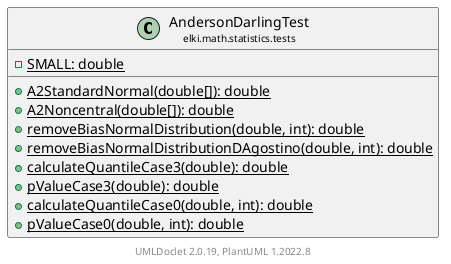 @startuml
    remove .*\.(Instance|Par|Parameterizer|Factory)$
    set namespaceSeparator none
    hide empty fields
    hide empty methods

    class "<size:14>AndersonDarlingTest\n<size:10>elki.math.statistics.tests" as elki.math.statistics.tests.AndersonDarlingTest [[AndersonDarlingTest.html]] {
        {static} -SMALL: double
        {static} +A2StandardNormal(double[]): double
        {static} +A2Noncentral(double[]): double
        {static} +removeBiasNormalDistribution(double, int): double
        {static} +removeBiasNormalDistributionDAgostino(double, int): double
        {static} +calculateQuantileCase3(double): double
        {static} +pValueCase3(double): double
        {static} +calculateQuantileCase0(double, int): double
        {static} +pValueCase0(double, int): double
    }

    center footer UMLDoclet 2.0.19, PlantUML 1.2022.8
@enduml
